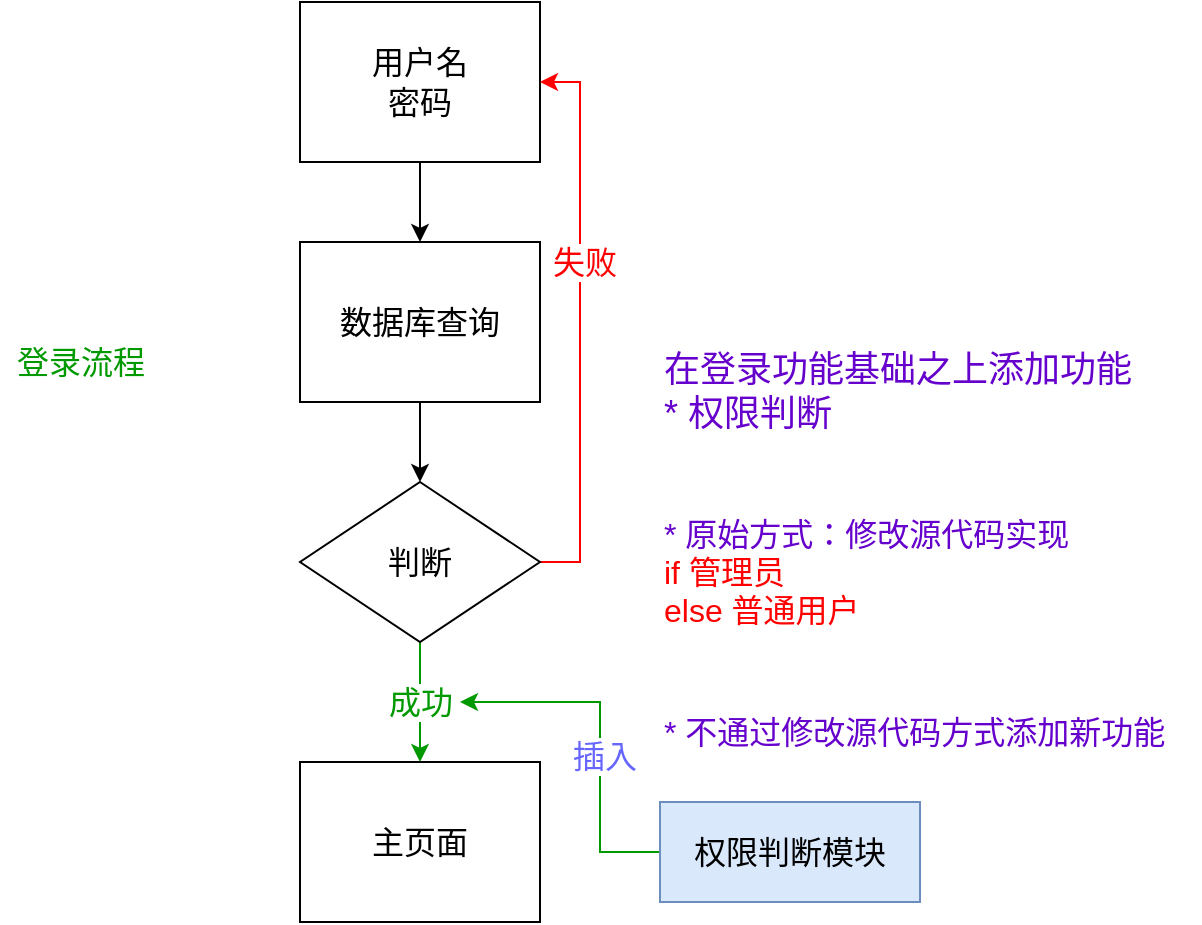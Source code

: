 <mxfile version="20.0.1" type="github">
  <diagram id="WkLt7YEkk_ZeOxThB0Bs" name="Page-1">
    <mxGraphModel dx="711" dy="384" grid="1" gridSize="10" guides="1" tooltips="1" connect="1" arrows="1" fold="1" page="1" pageScale="1" pageWidth="827" pageHeight="1169" math="0" shadow="0">
      <root>
        <mxCell id="0" />
        <mxCell id="1" parent="0" />
        <mxCell id="yoBXTclRUUPUT9tsP0_E-5" style="edgeStyle=orthogonalEdgeStyle;rounded=0;orthogonalLoop=1;jettySize=auto;html=1;entryX=0.5;entryY=0;entryDx=0;entryDy=0;fontSize=16;" edge="1" parent="1" source="yoBXTclRUUPUT9tsP0_E-2" target="yoBXTclRUUPUT9tsP0_E-4">
          <mxGeometry relative="1" as="geometry" />
        </mxCell>
        <mxCell id="yoBXTclRUUPUT9tsP0_E-2" value="&lt;font style=&quot;font-size: 16px;&quot;&gt;用户名&lt;br&gt;密码&lt;br&gt;&lt;/font&gt;" style="rounded=0;whiteSpace=wrap;html=1;" vertex="1" parent="1">
          <mxGeometry x="170" y="420" width="120" height="80" as="geometry" />
        </mxCell>
        <mxCell id="yoBXTclRUUPUT9tsP0_E-9" style="edgeStyle=orthogonalEdgeStyle;rounded=0;orthogonalLoop=1;jettySize=auto;html=1;entryX=0.5;entryY=0;entryDx=0;entryDy=0;fontSize=16;" edge="1" parent="1" source="yoBXTclRUUPUT9tsP0_E-4" target="yoBXTclRUUPUT9tsP0_E-6">
          <mxGeometry relative="1" as="geometry" />
        </mxCell>
        <mxCell id="yoBXTclRUUPUT9tsP0_E-4" value="&lt;font style=&quot;font-size: 16px;&quot;&gt;数据库查询&lt;br&gt;&lt;/font&gt;" style="rounded=0;whiteSpace=wrap;html=1;" vertex="1" parent="1">
          <mxGeometry x="170" y="540" width="120" height="80" as="geometry" />
        </mxCell>
        <mxCell id="yoBXTclRUUPUT9tsP0_E-7" style="edgeStyle=orthogonalEdgeStyle;rounded=0;orthogonalLoop=1;jettySize=auto;html=1;entryX=1;entryY=0.5;entryDx=0;entryDy=0;fontSize=16;strokeColor=#FF0000;" edge="1" parent="1" source="yoBXTclRUUPUT9tsP0_E-6" target="yoBXTclRUUPUT9tsP0_E-2">
          <mxGeometry relative="1" as="geometry">
            <Array as="points">
              <mxPoint x="310" y="700" />
              <mxPoint x="310" y="460" />
            </Array>
          </mxGeometry>
        </mxCell>
        <mxCell id="yoBXTclRUUPUT9tsP0_E-8" value="失败" style="edgeLabel;html=1;align=center;verticalAlign=middle;resizable=0;points=[];fontSize=16;fontColor=#FF0000;" vertex="1" connectable="0" parent="yoBXTclRUUPUT9tsP0_E-7">
          <mxGeometry x="0.215" y="-2" relative="1" as="geometry">
            <mxPoint as="offset" />
          </mxGeometry>
        </mxCell>
        <mxCell id="yoBXTclRUUPUT9tsP0_E-12" value="&lt;font color=&quot;#009900&quot;&gt;成功&lt;/font&gt;" style="edgeStyle=orthogonalEdgeStyle;rounded=0;orthogonalLoop=1;jettySize=auto;html=1;entryX=0.5;entryY=0;entryDx=0;entryDy=0;fontSize=16;strokeColor=#009900;" edge="1" parent="1" source="yoBXTclRUUPUT9tsP0_E-6" target="yoBXTclRUUPUT9tsP0_E-11">
          <mxGeometry relative="1" as="geometry" />
        </mxCell>
        <mxCell id="yoBXTclRUUPUT9tsP0_E-6" value="判断" style="rhombus;whiteSpace=wrap;html=1;fontSize=16;" vertex="1" parent="1">
          <mxGeometry x="170" y="660" width="120" height="80" as="geometry" />
        </mxCell>
        <mxCell id="yoBXTclRUUPUT9tsP0_E-11" value="&lt;font style=&quot;font-size: 16px;&quot;&gt;主页面&lt;br&gt;&lt;/font&gt;" style="rounded=0;whiteSpace=wrap;html=1;" vertex="1" parent="1">
          <mxGeometry x="170" y="800" width="120" height="80" as="geometry" />
        </mxCell>
        <mxCell id="yoBXTclRUUPUT9tsP0_E-15" value="登录流程" style="text;html=1;align=center;verticalAlign=middle;resizable=0;points=[];autosize=1;strokeColor=none;fillColor=none;fontSize=16;fontColor=#009900;" vertex="1" parent="1">
          <mxGeometry x="20" y="590" width="80" height="20" as="geometry" />
        </mxCell>
        <mxCell id="yoBXTclRUUPUT9tsP0_E-16" value="&lt;font style=&quot;font-size: 18px;&quot;&gt;&lt;font color=&quot;#6600cc&quot;&gt;在登录功能基础之上添加功能&lt;br&gt;* 权限判断&lt;/font&gt;&lt;br&gt;&lt;/font&gt;" style="text;html=1;strokeColor=none;fillColor=none;align=left;verticalAlign=middle;whiteSpace=wrap;rounded=0;fontSize=16;fontColor=#009900;" vertex="1" parent="1">
          <mxGeometry x="350" y="600" width="246" height="30" as="geometry" />
        </mxCell>
        <mxCell id="yoBXTclRUUPUT9tsP0_E-18" value="&lt;font color=&quot;#6600cc&quot;&gt;* 原始方式：修改源代码实现&lt;/font&gt;&lt;br&gt;&lt;font color=&quot;#ff0000&quot;&gt;if 管理员&lt;br&gt;else 普通用户&lt;/font&gt;" style="text;html=1;strokeColor=none;fillColor=none;align=left;verticalAlign=middle;whiteSpace=wrap;rounded=0;fontSize=16;fontColor=#009900;" vertex="1" parent="1">
          <mxGeometry x="350" y="690" width="246" height="30" as="geometry" />
        </mxCell>
        <mxCell id="yoBXTclRUUPUT9tsP0_E-19" value="&lt;font color=&quot;#6600cc&quot;&gt;* 不通过修改源代码方式添加新功能&lt;/font&gt;&lt;br&gt;" style="text;html=1;strokeColor=none;fillColor=none;align=left;verticalAlign=middle;whiteSpace=wrap;rounded=0;fontSize=16;fontColor=#009900;" vertex="1" parent="1">
          <mxGeometry x="350" y="770" width="270" height="30" as="geometry" />
        </mxCell>
        <mxCell id="yoBXTclRUUPUT9tsP0_E-22" style="edgeStyle=orthogonalEdgeStyle;rounded=0;orthogonalLoop=1;jettySize=auto;html=1;fontSize=16;fontColor=#FF0000;strokeColor=#009900;" edge="1" parent="1" source="yoBXTclRUUPUT9tsP0_E-20">
          <mxGeometry relative="1" as="geometry">
            <mxPoint x="250" y="770" as="targetPoint" />
            <Array as="points">
              <mxPoint x="320" y="845" />
            </Array>
          </mxGeometry>
        </mxCell>
        <mxCell id="yoBXTclRUUPUT9tsP0_E-23" value="&lt;font color=&quot;#6666ff&quot;&gt;插入&lt;/font&gt;" style="edgeLabel;html=1;align=center;verticalAlign=middle;resizable=0;points=[];fontSize=16;fontColor=#FF0000;" vertex="1" connectable="0" parent="yoBXTclRUUPUT9tsP0_E-22">
          <mxGeometry x="-0.103" y="-2" relative="1" as="geometry">
            <mxPoint as="offset" />
          </mxGeometry>
        </mxCell>
        <mxCell id="yoBXTclRUUPUT9tsP0_E-20" value="&lt;font style=&quot;font-size: 16px;&quot;&gt;权限判断模块&lt;/font&gt;" style="rounded=0;whiteSpace=wrap;html=1;fontSize=18;fillColor=#dae8fc;strokeColor=#6c8ebf;" vertex="1" parent="1">
          <mxGeometry x="350" y="820" width="130" height="50" as="geometry" />
        </mxCell>
      </root>
    </mxGraphModel>
  </diagram>
</mxfile>
